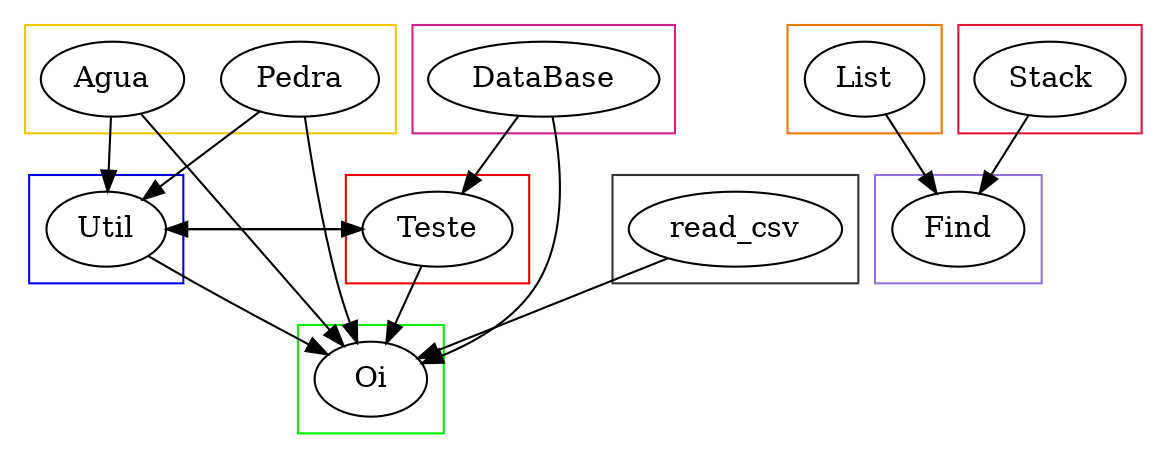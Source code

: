 // Arquitetura
digraph {
	Teste [label=Teste]
	Util [label=Util]
	Oi [label=Oi]
	Agua [label=Agua]
	Pedra [label=Pedra]
	DataBase [label=DataBase]
	read_csv [label=read_csv]
	Find [label=Find]
	List [label=List]
	Stack [label=Stack]
	Teste -> Oi
	Teste -> Util
	Util -> Teste
	Util -> Oi
	Agua -> Oi
	Agua -> Util
	Pedra -> Oi
	Pedra -> Util
	DataBase -> Teste
	DataBase -> Oi
	read_csv -> Oi
	List -> Find
	Stack -> Find
	subgraph cluster_0 {
		color=red2
		Teste [label=Teste]
	}
	subgraph cluster_1 {
		color=blue2
		Util [label=Util]
	}
	subgraph cluster_2 {
		color=green2
		Oi [label=Oi]
	}
	subgraph cluster_3 {
		color=gold2
		Agua [label=Agua]
		Pedra [label=Pedra]
	}
	subgraph cluster_4 {
		color=violetred
		DataBase [label=DataBase]
	}
	subgraph cluster_5 {
		color=grey20
		read_csv [label=read_csv]
	}
	subgraph cluster_6 {
		color=mediumpurple
		Find [label=Find]
	}
	subgraph cluster_7 {
		color=darkorange2
		List [label=List]
	}
	subgraph cluster_8 {
		color=crimson
		Stack [label=Stack]
	}
}